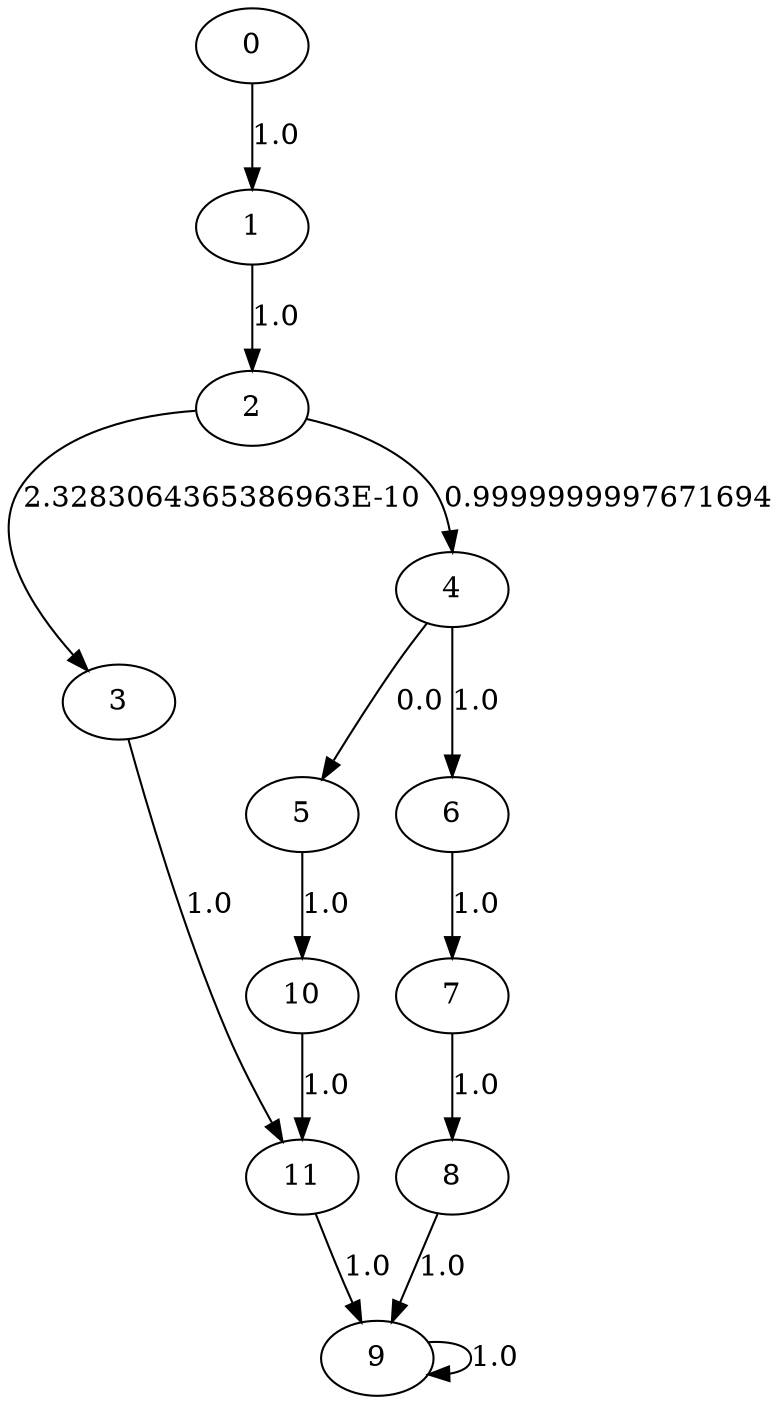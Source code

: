 digraph {
	0 -> 1[label= "1.0"];
	11 -> 9[label= "1.0"];
	1 -> 2[label= "1.0"];
	2 -> 3[label= "2.3283064365386963E-10"];
	2 -> 4[label= "0.9999999997671694"];
	3 -> 11[label= "1.0"];
	4 -> 5[label= "0.0"];
	4 -> 6[label= "1.0"];
	5 -> 10[label= "1.0"];
	6 -> 7[label= "1.0"];
	7 -> 8[label= "1.0"];
	8 -> 9[label= "1.0"];
	9 -> 9[label= "1.0"];
	10 -> 11[label= "1.0"];
}